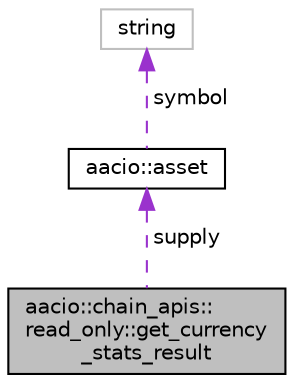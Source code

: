 digraph "aacio::chain_apis::read_only::get_currency_stats_result"
{
  edge [fontname="Helvetica",fontsize="10",labelfontname="Helvetica",labelfontsize="10"];
  node [fontname="Helvetica",fontsize="10",shape=record];
  Node1 [label="aacio::chain_apis::\lread_only::get_currency\l_stats_result",height=0.2,width=0.4,color="black", fillcolor="grey75", style="filled", fontcolor="black"];
  Node2 -> Node1 [dir="back",color="darkorchid3",fontsize="10",style="dashed",label=" supply" ,fontname="Helvetica"];
  Node2 [label="aacio::asset",height=0.2,width=0.4,color="black", fillcolor="white", style="filled",URL="$structaacio_1_1asset.html"];
  Node3 -> Node2 [dir="back",color="darkorchid3",fontsize="10",style="dashed",label=" symbol" ,fontname="Helvetica"];
  Node3 [label="string",height=0.2,width=0.4,color="grey75", fillcolor="white", style="filled"];
}
